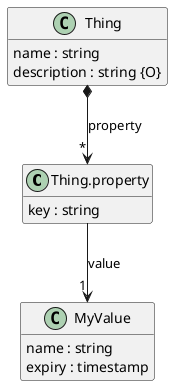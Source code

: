 @startuml
hide <<Path>> circle
hide <<Response>> circle
hide <<Parameter>> circle
hide empty methods
hide empty fields
skinparam class {
BackgroundColor<<Path>> Wheat
}
set namespaceSeparator none

class "Thing.property" {
  {field} key : string
}

class "Thing" {
  {field} name : string
  {field} description : string {O}
}

class "MyValue" {
  {field} name : string
  {field} expiry : timestamp
}

"Thing" *--> "*" "Thing.property"  :  "property"

"Thing.property" --> "1" "MyValue"  :  "value"

@enduml
